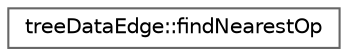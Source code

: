 digraph "Graphical Class Hierarchy"
{
 // LATEX_PDF_SIZE
  bgcolor="transparent";
  edge [fontname=Helvetica,fontsize=10,labelfontname=Helvetica,labelfontsize=10];
  node [fontname=Helvetica,fontsize=10,shape=box,height=0.2,width=0.4];
  rankdir="LR";
  Node0 [id="Node000000",label="treeDataEdge::findNearestOp",height=0.2,width=0.4,color="grey40", fillcolor="white", style="filled",URL="$classFoam_1_1treeDataEdge_1_1findNearestOp.html",tooltip=" "];
}
